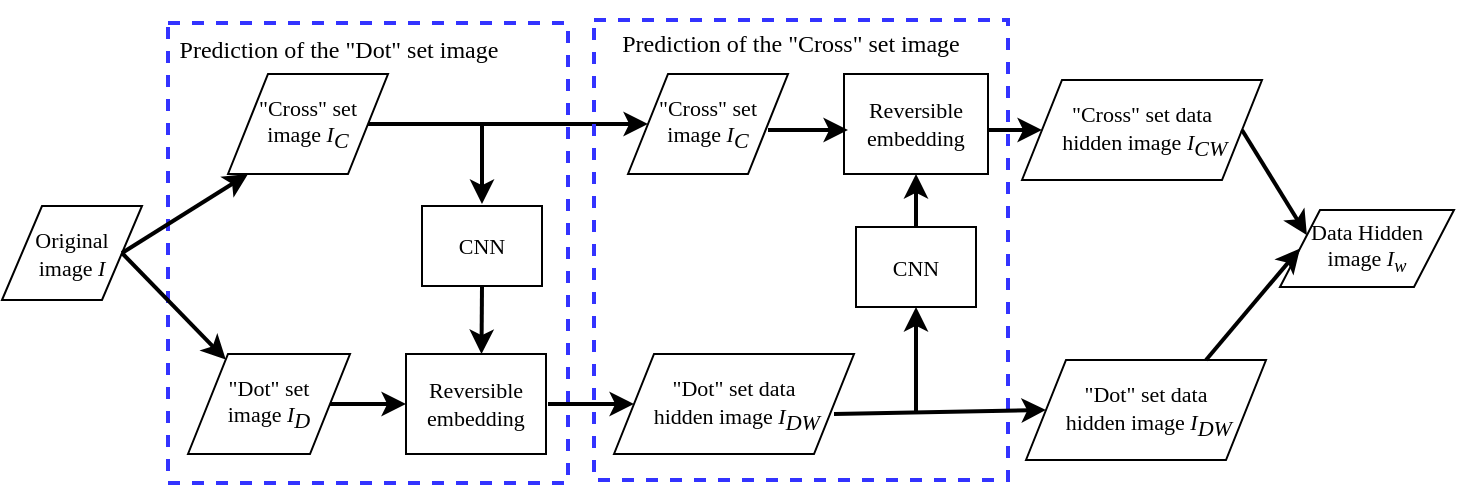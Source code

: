<mxfile version="15.9.4" type="github"><diagram id="2LI3dkZsDLi3Qtf23H4-" name="Page-1"><mxGraphModel dx="946" dy="588" grid="1" gridSize="10" guides="1" tooltips="1" connect="1" arrows="1" fold="1" page="1" pageScale="1" pageWidth="827" pageHeight="1169" math="0" shadow="0"><root><mxCell id="0"/><mxCell id="1" parent="0"/><mxCell id="iFuCHvqGLGAlYTTW33Xn-4" value="&lt;font style=&quot;font-size: 11px&quot;&gt;Original &lt;br style=&quot;font-size: 11px&quot;&gt;image &lt;i&gt;I&lt;/i&gt;&lt;/font&gt;" style="shape=parallelogram;perimeter=parallelogramPerimeter;whiteSpace=wrap;html=1;fixedSize=1;sketch=0;fontFamily=Times New Roman;fontSize=11;fontColor=#000000;strokeColor=#000000;strokeWidth=1;fillColor=#FFFFFF;" parent="1" vertex="1"><mxGeometry x="147" y="146" width="70" height="47" as="geometry"/></mxCell><mxCell id="iFuCHvqGLGAlYTTW33Xn-5" value="&lt;font style=&quot;font-size: 11px&quot;&gt;&quot;Cross&quot; set &lt;br&gt;image &lt;i style=&quot;font-size: 11px&quot;&gt;I&lt;sub style=&quot;font-size: 11px&quot;&gt;C&lt;/sub&gt;&lt;/i&gt;&lt;/font&gt;" style="shape=parallelogram;perimeter=parallelogramPerimeter;whiteSpace=wrap;html=1;fixedSize=1;sketch=0;fontFamily=Times New Roman;fontSize=11;fontColor=#000000;strokeColor=#000000;strokeWidth=1;fillColor=#FFFFFF;" parent="1" vertex="1"><mxGeometry x="260" y="80" width="80" height="50" as="geometry"/></mxCell><mxCell id="iFuCHvqGLGAlYTTW33Xn-6" value="&lt;font style=&quot;font-size: 11px&quot;&gt;&quot;Dot&quot; set &lt;br&gt;image &lt;i style=&quot;font-size: 11px&quot;&gt;I&lt;sub style=&quot;font-size: 11px&quot;&gt;D&lt;/sub&gt;&lt;/i&gt;&lt;/font&gt;" style="shape=parallelogram;perimeter=parallelogramPerimeter;whiteSpace=wrap;html=1;fixedSize=1;sketch=0;fontFamily=Times New Roman;fontSize=11;fontColor=#000000;strokeColor=#000000;strokeWidth=1;fillColor=#FFFFFF;" parent="1" vertex="1"><mxGeometry x="240" y="220" width="81" height="50" as="geometry"/></mxCell><mxCell id="iFuCHvqGLGAlYTTW33Xn-9" value="CNN" style="rounded=0;whiteSpace=wrap;html=1;sketch=0;fontFamily=Times New Roman;fontSize=11;fontColor=#000000;strokeColor=#000000;strokeWidth=1;fillColor=#FFFFFF;" parent="1" vertex="1"><mxGeometry x="357" y="146" width="60" height="40" as="geometry"/></mxCell><mxCell id="iFuCHvqGLGAlYTTW33Xn-10" value="Reversible &lt;br&gt;embedding" style="rounded=0;whiteSpace=wrap;html=1;sketch=0;fontFamily=Times New Roman;fontSize=11;fontColor=#000000;strokeColor=#000000;strokeWidth=1;fillColor=#FFFFFF;" parent="1" vertex="1"><mxGeometry x="349" y="220" width="70" height="50" as="geometry"/></mxCell><mxCell id="iFuCHvqGLGAlYTTW33Xn-11" value="&lt;h1&gt;&lt;br&gt;&lt;/h1&gt;" style="text;html=1;strokeColor=#3333FF;fillColor=none;spacing=5;spacingTop=-20;whiteSpace=wrap;overflow=hidden;rounded=0;sketch=0;fontFamily=Times New Roman;fontSize=16;fontColor=#000000;dashed=1;strokeWidth=2;" parent="1" vertex="1"><mxGeometry x="230" y="54.5" width="200" height="230" as="geometry"/></mxCell><mxCell id="iFuCHvqGLGAlYTTW33Xn-12" value="Prediction of the &quot;Dot&quot; set image&amp;nbsp;" style="text;html=1;strokeColor=none;fillColor=none;align=center;verticalAlign=middle;whiteSpace=wrap;rounded=0;dashed=1;sketch=0;fontFamily=Times New Roman;fontSize=12;fontColor=#000000;" parent="1" vertex="1"><mxGeometry x="217" y="53" width="200" height="30" as="geometry"/></mxCell><mxCell id="iFuCHvqGLGAlYTTW33Xn-13" value="" style="endArrow=classic;html=1;rounded=0;fontFamily=Times New Roman;fontSize=16;fontColor=#000000;strokeColor=#000000;strokeWidth=2;exitX=1;exitY=0.5;exitDx=0;exitDy=0;" parent="1" source="iFuCHvqGLGAlYTTW33Xn-4" edge="1"><mxGeometry width="50" height="50" relative="1" as="geometry"><mxPoint x="103" y="186" as="sourcePoint"/><mxPoint x="270" y="130" as="targetPoint"/></mxGeometry></mxCell><mxCell id="iFuCHvqGLGAlYTTW33Xn-15" value="" style="endArrow=classic;html=1;rounded=0;fontFamily=Times New Roman;fontSize=16;fontColor=#000000;strokeColor=#000000;strokeWidth=2;exitX=1;exitY=0.5;exitDx=0;exitDy=0;" parent="1" source="iFuCHvqGLGAlYTTW33Xn-4" target="iFuCHvqGLGAlYTTW33Xn-6" edge="1"><mxGeometry width="50" height="50" relative="1" as="geometry"><mxPoint x="103" y="180" as="sourcePoint"/><mxPoint x="413" y="280" as="targetPoint"/></mxGeometry></mxCell><mxCell id="iFuCHvqGLGAlYTTW33Xn-17" value="" style="endArrow=classic;html=1;rounded=0;fontFamily=Times New Roman;fontSize=16;fontColor=#000000;strokeColor=#000000;strokeWidth=2;exitX=1;exitY=0.5;exitDx=0;exitDy=0;entryX=0;entryY=0.5;entryDx=0;entryDy=0;" parent="1" source="iFuCHvqGLGAlYTTW33Xn-6" target="iFuCHvqGLGAlYTTW33Xn-10" edge="1"><mxGeometry width="50" height="50" relative="1" as="geometry"><mxPoint x="363" y="330" as="sourcePoint"/><mxPoint x="413" y="280" as="targetPoint"/></mxGeometry></mxCell><mxCell id="iFuCHvqGLGAlYTTW33Xn-18" value="&lt;font style=&quot;font-size: 11px&quot;&gt;&quot;Cross&quot; set &lt;br&gt;image &lt;i style=&quot;font-size: 11px&quot;&gt;I&lt;sub style=&quot;font-size: 11px&quot;&gt;C&lt;/sub&gt;&lt;/i&gt;&lt;/font&gt;" style="shape=parallelogram;perimeter=parallelogramPerimeter;whiteSpace=wrap;html=1;fixedSize=1;sketch=0;fontFamily=Times New Roman;fontSize=11;fontColor=#000000;strokeColor=#000000;strokeWidth=1;fillColor=#FFFFFF;" parent="1" vertex="1"><mxGeometry x="460" y="80" width="80" height="50" as="geometry"/></mxCell><mxCell id="iFuCHvqGLGAlYTTW33Xn-19" value="" style="endArrow=classic;html=1;rounded=0;fontFamily=Times New Roman;fontSize=16;fontColor=#000000;strokeColor=#000000;strokeWidth=2;exitX=1;exitY=0.5;exitDx=0;exitDy=0;entryX=0;entryY=0.5;entryDx=0;entryDy=0;" parent="1" source="iFuCHvqGLGAlYTTW33Xn-5" target="iFuCHvqGLGAlYTTW33Xn-18" edge="1"><mxGeometry width="50" height="50" relative="1" as="geometry"><mxPoint x="363" y="330" as="sourcePoint"/><mxPoint x="443" y="100" as="targetPoint"/></mxGeometry></mxCell><mxCell id="iFuCHvqGLGAlYTTW33Xn-20" value="" style="endArrow=classic;html=1;rounded=0;fontFamily=Times New Roman;fontSize=16;fontColor=#000000;strokeColor=#000000;strokeWidth=2;" parent="1" edge="1"><mxGeometry width="50" height="50" relative="1" as="geometry"><mxPoint x="387" y="105" as="sourcePoint"/><mxPoint x="387" y="145" as="targetPoint"/></mxGeometry></mxCell><mxCell id="iFuCHvqGLGAlYTTW33Xn-21" value="" style="endArrow=classic;html=1;rounded=0;fontFamily=Times New Roman;fontSize=16;fontColor=#000000;strokeColor=#000000;strokeWidth=2;exitX=0.5;exitY=1;exitDx=0;exitDy=0;" parent="1" source="iFuCHvqGLGAlYTTW33Xn-9" edge="1"><mxGeometry width="50" height="50" relative="1" as="geometry"><mxPoint x="387" y="190" as="sourcePoint"/><mxPoint x="386.75" y="220" as="targetPoint"/></mxGeometry></mxCell><mxCell id="iFuCHvqGLGAlYTTW33Xn-22" value="" style="endArrow=classic;html=1;rounded=0;fontFamily=Times New Roman;fontSize=16;fontColor=#000000;strokeColor=#000000;strokeWidth=2;" parent="1" target="iFuCHvqGLGAlYTTW33Xn-23" edge="1"><mxGeometry width="50" height="50" relative="1" as="geometry"><mxPoint x="420" y="245" as="sourcePoint"/><mxPoint x="440" y="244.75" as="targetPoint"/></mxGeometry></mxCell><mxCell id="iFuCHvqGLGAlYTTW33Xn-23" value="&lt;font style=&quot;font-size: 11px; line-height: 1;&quot;&gt;&quot;Dot&quot; set data&lt;br style=&quot;font-size: 11px;&quot;&gt;&amp;nbsp;hidden image &lt;i style=&quot;font-size: 11px;&quot;&gt;I&lt;sub style=&quot;font-size: 11px;&quot;&gt;DW&lt;/sub&gt;&lt;/i&gt;&lt;/font&gt;" style="shape=parallelogram;perimeter=parallelogramPerimeter;whiteSpace=wrap;html=1;fixedSize=1;sketch=0;fontFamily=Times New Roman;fontSize=11;fontColor=#000000;strokeColor=#000000;strokeWidth=1;fillColor=#FFFFFF;" parent="1" vertex="1"><mxGeometry x="453" y="220" width="120" height="50" as="geometry"/></mxCell><mxCell id="iFuCHvqGLGAlYTTW33Xn-24" value="&lt;h1&gt;&lt;br&gt;&lt;/h1&gt;" style="text;html=1;strokeColor=#3333FF;fillColor=none;spacing=5;spacingTop=-20;whiteSpace=wrap;overflow=hidden;rounded=0;sketch=0;fontFamily=Times New Roman;fontSize=16;fontColor=#000000;dashed=1;strokeWidth=2;" parent="1" vertex="1"><mxGeometry x="443" y="53" width="207" height="230" as="geometry"/></mxCell><mxCell id="iFuCHvqGLGAlYTTW33Xn-25" value="Prediction of the &quot;Cross&quot; set image&amp;nbsp;" style="text;html=1;strokeColor=none;fillColor=none;align=center;verticalAlign=middle;whiteSpace=wrap;rounded=0;dashed=1;sketch=0;fontFamily=Times New Roman;fontSize=12;fontColor=#000000;" parent="1" vertex="1"><mxGeometry x="443" y="50" width="200" height="30" as="geometry"/></mxCell><mxCell id="iFuCHvqGLGAlYTTW33Xn-26" value="Reversible &lt;br&gt;embedding" style="rounded=0;whiteSpace=wrap;html=1;sketch=0;fontFamily=Times New Roman;fontSize=11;fontColor=#000000;strokeColor=#000000;strokeWidth=1;fillColor=#FFFFFF;" parent="1" vertex="1"><mxGeometry x="568" y="80" width="72" height="50" as="geometry"/></mxCell><mxCell id="iFuCHvqGLGAlYTTW33Xn-28" value="&lt;font style=&quot;font-size: 11px; line-height: 1;&quot;&gt;&quot;Dot&quot; set data&lt;br style=&quot;font-size: 11px;&quot;&gt;&amp;nbsp;hidden image &lt;i style=&quot;font-size: 11px;&quot;&gt;I&lt;sub style=&quot;font-size: 11px;&quot;&gt;DW&lt;/sub&gt;&lt;/i&gt;&lt;/font&gt;" style="shape=parallelogram;perimeter=parallelogramPerimeter;whiteSpace=wrap;html=1;fixedSize=1;sketch=0;fontFamily=Times New Roman;fontSize=11;fontColor=#000000;strokeColor=#000000;strokeWidth=1;fillColor=#FFFFFF;" parent="1" vertex="1"><mxGeometry x="659" y="223" width="120" height="50" as="geometry"/></mxCell><mxCell id="iFuCHvqGLGAlYTTW33Xn-29" value="&lt;font style=&quot;font-size: 11px ; line-height: 1&quot;&gt;&quot;Cross&quot; set data&lt;br style=&quot;font-size: 11px&quot;&gt;&amp;nbsp;hidden image &lt;i style=&quot;font-size: 11px&quot;&gt;I&lt;sub style=&quot;font-size: 11px&quot;&gt;CW&lt;/sub&gt;&lt;/i&gt;&lt;/font&gt;" style="shape=parallelogram;perimeter=parallelogramPerimeter;whiteSpace=wrap;html=1;fixedSize=1;sketch=0;fontFamily=Times New Roman;fontSize=11;fontColor=#000000;strokeColor=#000000;strokeWidth=1;fillColor=#FFFFFF;" parent="1" vertex="1"><mxGeometry x="657" y="83" width="120" height="50" as="geometry"/></mxCell><mxCell id="iFuCHvqGLGAlYTTW33Xn-30" value="&lt;font style=&quot;font-size: 11px&quot;&gt;Data Hidden&lt;br style=&quot;font-size: 11px&quot;&gt;image &lt;i&gt;I&lt;sub&gt;w&lt;/sub&gt;&lt;/i&gt;&lt;/font&gt;" style="shape=parallelogram;perimeter=parallelogramPerimeter;whiteSpace=wrap;html=1;fixedSize=1;sketch=0;fontFamily=Times New Roman;fontSize=11;fontColor=#000000;strokeColor=#000000;strokeWidth=1;fillColor=#FFFFFF;" parent="1" vertex="1"><mxGeometry x="786" y="148" width="87" height="38.5" as="geometry"/></mxCell><mxCell id="dMAU5TzvO69Xc4-fIIAD-1" value="CNN" style="rounded=0;whiteSpace=wrap;html=1;sketch=0;fontFamily=Times New Roman;fontSize=11;fontColor=#000000;strokeColor=#000000;strokeWidth=1;fillColor=#FFFFFF;" parent="1" vertex="1"><mxGeometry x="574" y="156.5" width="60" height="40" as="geometry"/></mxCell><mxCell id="dMAU5TzvO69Xc4-fIIAD-2" value="" style="endArrow=classic;html=1;rounded=0;fontFamily=Times New Roman;fontSize=16;fontColor=#000000;strokeColor=#000000;strokeWidth=2;exitX=1;exitY=0.5;exitDx=0;exitDy=0;entryX=0;entryY=0.5;entryDx=0;entryDy=0;" parent="1" target="iFuCHvqGLGAlYTTW33Xn-28" edge="1"><mxGeometry width="50" height="50" relative="1" as="geometry"><mxPoint x="563" y="250" as="sourcePoint"/><mxPoint x="629.043" y="250.142" as="targetPoint"/></mxGeometry></mxCell><mxCell id="dMAU5TzvO69Xc4-fIIAD-3" value="" style="endArrow=classic;html=1;rounded=0;entryX=0.5;entryY=1;entryDx=0;entryDy=0;strokeWidth=2;" parent="1" target="dMAU5TzvO69Xc4-fIIAD-1" edge="1"><mxGeometry width="50" height="50" relative="1" as="geometry"><mxPoint x="604" y="250" as="sourcePoint"/><mxPoint x="623" y="310" as="targetPoint"/></mxGeometry></mxCell><mxCell id="dMAU5TzvO69Xc4-fIIAD-4" value="" style="endArrow=classic;html=1;rounded=0;strokeColor=#000000;strokeWidth=2;entryX=0.5;entryY=1;entryDx=0;entryDy=0;exitX=0.5;exitY=0;exitDx=0;exitDy=0;" parent="1" source="dMAU5TzvO69Xc4-fIIAD-1" target="iFuCHvqGLGAlYTTW33Xn-26" edge="1"><mxGeometry width="50" height="50" relative="1" as="geometry"><mxPoint x="443" y="330" as="sourcePoint"/><mxPoint x="493" y="280" as="targetPoint"/></mxGeometry></mxCell><mxCell id="dMAU5TzvO69Xc4-fIIAD-5" value="" style="endArrow=classic;html=1;rounded=0;strokeColor=#000000;strokeWidth=2;" parent="1" edge="1"><mxGeometry width="50" height="50" relative="1" as="geometry"><mxPoint x="530" y="108" as="sourcePoint"/><mxPoint x="570" y="108" as="targetPoint"/></mxGeometry></mxCell><mxCell id="dMAU5TzvO69Xc4-fIIAD-6" value="" style="endArrow=classic;html=1;rounded=0;strokeColor=#000000;strokeWidth=2;entryX=0;entryY=0.5;entryDx=0;entryDy=0;" parent="1" target="iFuCHvqGLGAlYTTW33Xn-29" edge="1"><mxGeometry width="50" height="50" relative="1" as="geometry"><mxPoint x="640" y="108" as="sourcePoint"/><mxPoint x="655" y="108" as="targetPoint"/></mxGeometry></mxCell><mxCell id="dMAU5TzvO69Xc4-fIIAD-7" value="" style="endArrow=classic;html=1;rounded=0;strokeColor=#000000;strokeWidth=2;entryX=0;entryY=0.25;entryDx=0;entryDy=0;exitX=1;exitY=0.5;exitDx=0;exitDy=0;" parent="1" source="iFuCHvqGLGAlYTTW33Xn-29" target="iFuCHvqGLGAlYTTW33Xn-30" edge="1"><mxGeometry width="50" height="50" relative="1" as="geometry"><mxPoint x="750" y="400" as="sourcePoint"/><mxPoint x="800" y="350" as="targetPoint"/></mxGeometry></mxCell><mxCell id="dMAU5TzvO69Xc4-fIIAD-8" value="" style="endArrow=classic;html=1;rounded=0;strokeColor=#000000;strokeWidth=2;entryX=0;entryY=0.5;entryDx=0;entryDy=0;exitX=0.75;exitY=0;exitDx=0;exitDy=0;" parent="1" source="iFuCHvqGLGAlYTTW33Xn-28" target="iFuCHvqGLGAlYTTW33Xn-30" edge="1"><mxGeometry width="50" height="50" relative="1" as="geometry"><mxPoint x="800" y="220" as="sourcePoint"/><mxPoint x="790" y="180" as="targetPoint"/></mxGeometry></mxCell></root></mxGraphModel></diagram></mxfile>